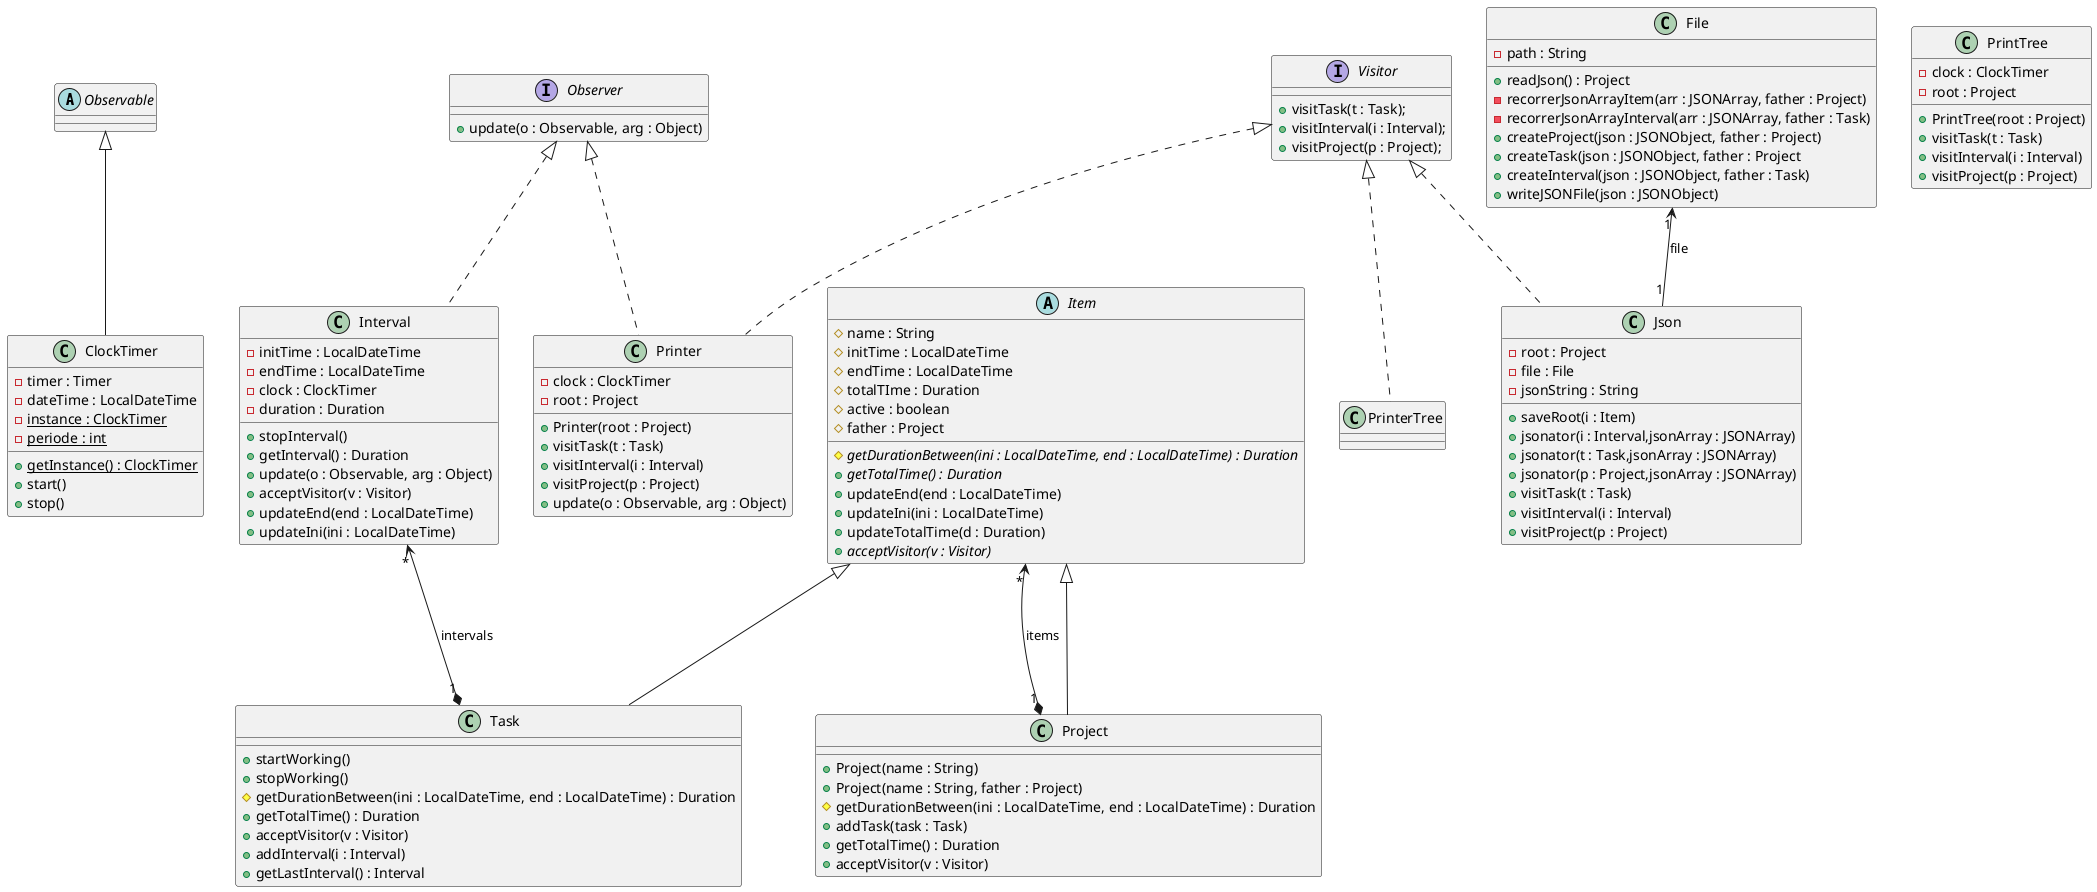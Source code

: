 @startuml
abstract Observable{

}

interface Observer{
+ update(o : Observable, arg : Object)
}

abstract Item{
# name : String
# initTime : LocalDateTime
# endTime : LocalDateTime
# totalTIme : Duration
# active : boolean
# father : Project
# {abstract} getDurationBetween(ini : LocalDateTime, end : LocalDateTime) : Duration
+ {abstract} getTotalTime() : Duration
+ updateEnd(end : LocalDateTime)
+ updateIni(ini : LocalDateTime)
+ updateTotalTime(d : Duration)
+ {abstract} acceptVisitor(v : Visitor)
}


class Project{
+ Project(name : String)
+ Project(name : String, father : Project)
# getDurationBetween(ini : LocalDateTime, end : LocalDateTime) : Duration
+ addTask(task : Task)
+ getTotalTime() : Duration
+ acceptVisitor(v : Visitor)
}

class Task{
+ startWorking()
+ stopWorking()
# getDurationBetween(ini : LocalDateTime, end : LocalDateTime) : Duration
+ getTotalTime() : Duration
+ acceptVisitor(v : Visitor)
+ addInterval(i : Interval)
+ getLastInterval() : Interval
}

class Interval{
- initTime : LocalDateTime
- endTime : LocalDateTime
- clock : ClockTimer
- duration : Duration
+ stopInterval()
+ getInterval() : Duration
+ update(o : Observable, arg : Object)
+ acceptVisitor(v : Visitor)
+ updateEnd(end : LocalDateTime)
+ updateIni(ini : LocalDateTime)
}

class ClockTimer{
- timer : Timer
- dateTime : LocalDateTime
- {static} instance : ClockTimer
- {static} periode : int
+ {static} getInstance() : ClockTimer
+ start()
+ stop()
}

interface Visitor{
+ visitTask(t : Task);
+ visitInterval(i : Interval);
+ visitProject(p : Project);
}

class Printer{
- clock : ClockTimer
- root : Project
+ Printer(root : Project)
+ visitTask(t : Task)
+ visitInterval(i : Interval)
+ visitProject(p : Project)
+ update(o : Observable, arg : Object)
}

class Json{
- root : Project
- file : File
- jsonString : String
+ saveRoot(i : Item)
+ jsonator(i : Interval,jsonArray : JSONArray)
+ jsonator(t : Task,jsonArray : JSONArray)
+ jsonator(p : Project,jsonArray : JSONArray)
+ visitTask(t : Task)
+ visitInterval(i : Interval)
+ visitProject(p : Project)
}

class File{
- path : String
+ readJson() : Project
- recorrerJsonArrayItem(arr : JSONArray, father : Project)
- recorrerJsonArrayInterval(arr : JSONArray, father : Task)
+ createProject(json : JSONObject, father : Project)
+ createTask(json : JSONObject, father : Project
+ createInterval(json : JSONObject, father : Task)
+ writeJSONFile(json : JSONObject)
}

class PrintTree{
- clock : ClockTimer
- root : Project
+ PrintTree(root : Project)
+ visitTask(t : Task)
+ visitInterval(i : Interval)
+ visitProject(p : Project)
}

Item <|--- Project
Item <|--- Task
Item "*"<---*"1" Project : items
Interval "*"<---*"1" Task : intervals
Observer <|.. Interval
Observable <|-- ClockTimer
Observer <|.. Printer
Visitor <|.. Printer
Visitor <|.. Json
File "1"<--"1" Json : file
Visitor <|.. PrinterTree
@enduml